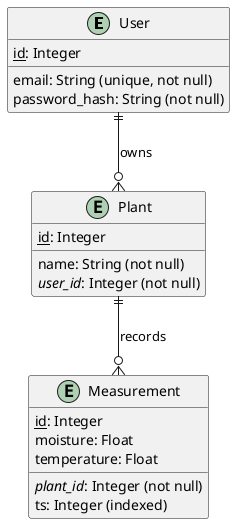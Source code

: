 @startuml
!define primary_key(x) <u>x</u>
!define foreign_key(x) <i>x</i>

entity User {
    primary_key(id): Integer
    email: String (unique, not null)
    password_hash: String (not null)
}

entity Plant {
    primary_key(id): Integer
    name: String (not null)
    foreign_key(user_id): Integer (not null)
}

entity Measurement {
    primary_key(id): Integer
    foreign_key(plant_id): Integer (not null)
    ts: Integer (indexed)
    moisture: Float
    temperature: Float
}

User ||--o{ Plant : owns
Plant ||--o{ Measurement : records
@enduml
